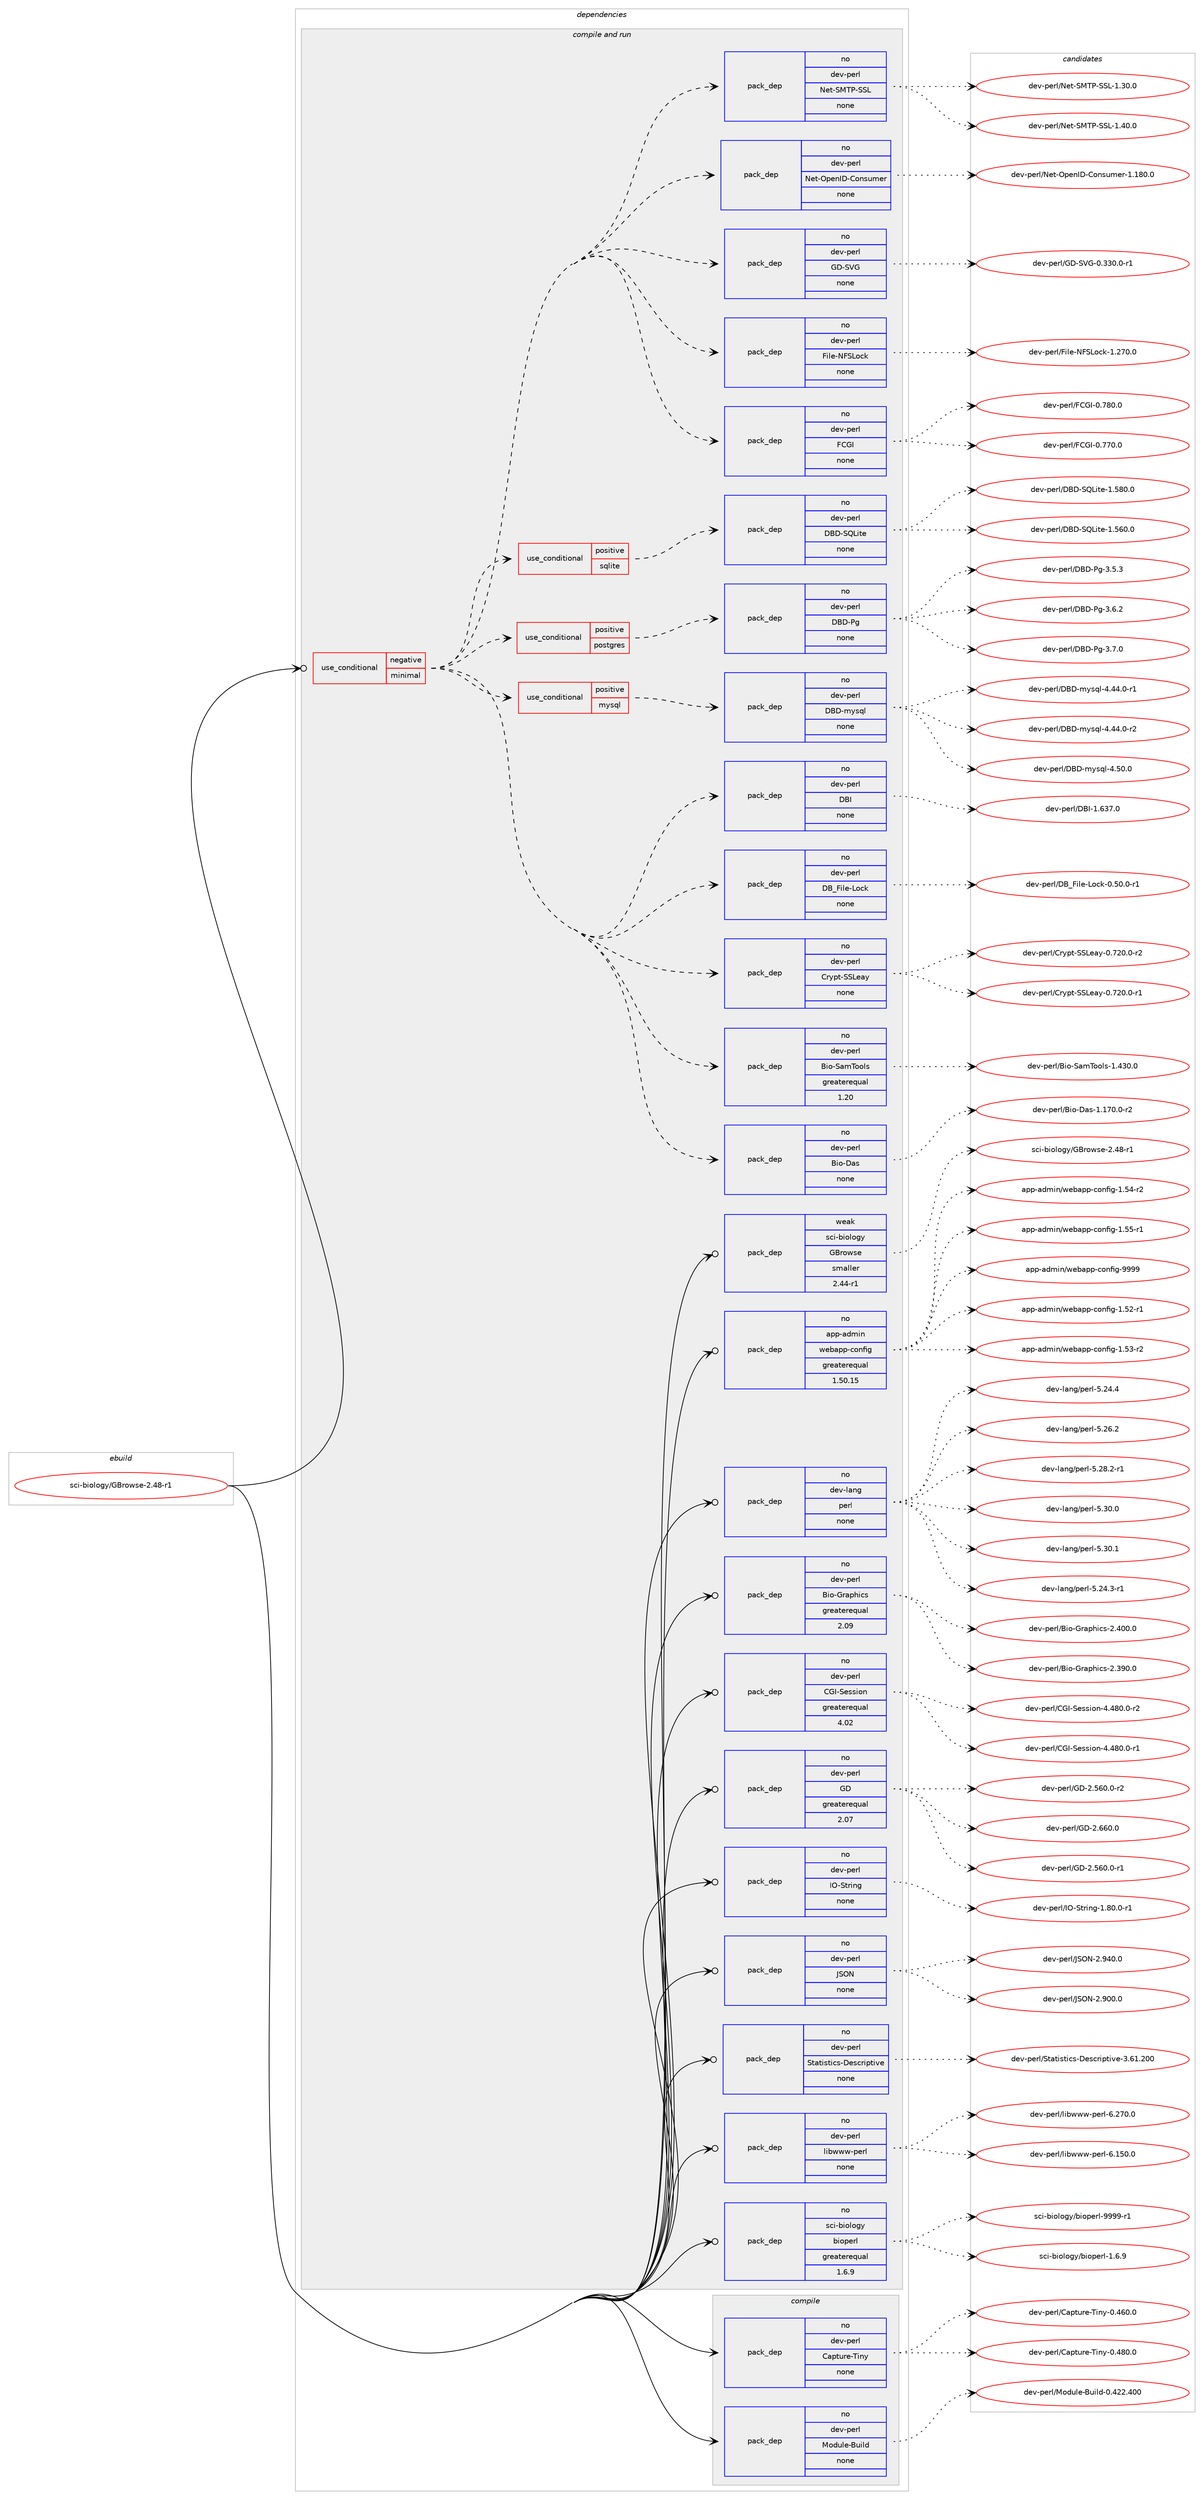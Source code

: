 digraph prolog {

# *************
# Graph options
# *************

newrank=true;
concentrate=true;
compound=true;
graph [rankdir=LR,fontname=Helvetica,fontsize=10,ranksep=1.5];#, ranksep=2.5, nodesep=0.2];
edge  [arrowhead=vee];
node  [fontname=Helvetica,fontsize=10];

# **********
# The ebuild
# **********

subgraph cluster_leftcol {
color=gray;
rank=same;
label=<<i>ebuild</i>>;
id [label="sci-biology/GBrowse-2.48-r1", color=red, width=4, href="../sci-biology/GBrowse-2.48-r1.svg"];
}

# ****************
# The dependencies
# ****************

subgraph cluster_midcol {
color=gray;
label=<<i>dependencies</i>>;
subgraph cluster_compile {
fillcolor="#eeeeee";
style=filled;
label=<<i>compile</i>>;
subgraph pack627970 {
dependency849535 [label=<<TABLE BORDER="0" CELLBORDER="1" CELLSPACING="0" CELLPADDING="4" WIDTH="220"><TR><TD ROWSPAN="6" CELLPADDING="30">pack_dep</TD></TR><TR><TD WIDTH="110">no</TD></TR><TR><TD>dev-perl</TD></TR><TR><TD>Capture-Tiny</TD></TR><TR><TD>none</TD></TR><TR><TD></TD></TR></TABLE>>, shape=none, color=blue];
}
id:e -> dependency849535:w [weight=20,style="solid",arrowhead="vee"];
subgraph pack627971 {
dependency849536 [label=<<TABLE BORDER="0" CELLBORDER="1" CELLSPACING="0" CELLPADDING="4" WIDTH="220"><TR><TD ROWSPAN="6" CELLPADDING="30">pack_dep</TD></TR><TR><TD WIDTH="110">no</TD></TR><TR><TD>dev-perl</TD></TR><TR><TD>Module-Build</TD></TR><TR><TD>none</TD></TR><TR><TD></TD></TR></TABLE>>, shape=none, color=blue];
}
id:e -> dependency849536:w [weight=20,style="solid",arrowhead="vee"];
}
subgraph cluster_compileandrun {
fillcolor="#eeeeee";
style=filled;
label=<<i>compile and run</i>>;
subgraph cond206608 {
dependency849537 [label=<<TABLE BORDER="0" CELLBORDER="1" CELLSPACING="0" CELLPADDING="4"><TR><TD ROWSPAN="3" CELLPADDING="10">use_conditional</TD></TR><TR><TD>negative</TD></TR><TR><TD>minimal</TD></TR></TABLE>>, shape=none, color=red];
subgraph pack627972 {
dependency849538 [label=<<TABLE BORDER="0" CELLBORDER="1" CELLSPACING="0" CELLPADDING="4" WIDTH="220"><TR><TD ROWSPAN="6" CELLPADDING="30">pack_dep</TD></TR><TR><TD WIDTH="110">no</TD></TR><TR><TD>dev-perl</TD></TR><TR><TD>Bio-Das</TD></TR><TR><TD>none</TD></TR><TR><TD></TD></TR></TABLE>>, shape=none, color=blue];
}
dependency849537:e -> dependency849538:w [weight=20,style="dashed",arrowhead="vee"];
subgraph pack627973 {
dependency849539 [label=<<TABLE BORDER="0" CELLBORDER="1" CELLSPACING="0" CELLPADDING="4" WIDTH="220"><TR><TD ROWSPAN="6" CELLPADDING="30">pack_dep</TD></TR><TR><TD WIDTH="110">no</TD></TR><TR><TD>dev-perl</TD></TR><TR><TD>Bio-SamTools</TD></TR><TR><TD>greaterequal</TD></TR><TR><TD>1.20</TD></TR></TABLE>>, shape=none, color=blue];
}
dependency849537:e -> dependency849539:w [weight=20,style="dashed",arrowhead="vee"];
subgraph pack627974 {
dependency849540 [label=<<TABLE BORDER="0" CELLBORDER="1" CELLSPACING="0" CELLPADDING="4" WIDTH="220"><TR><TD ROWSPAN="6" CELLPADDING="30">pack_dep</TD></TR><TR><TD WIDTH="110">no</TD></TR><TR><TD>dev-perl</TD></TR><TR><TD>Crypt-SSLeay</TD></TR><TR><TD>none</TD></TR><TR><TD></TD></TR></TABLE>>, shape=none, color=blue];
}
dependency849537:e -> dependency849540:w [weight=20,style="dashed",arrowhead="vee"];
subgraph pack627975 {
dependency849541 [label=<<TABLE BORDER="0" CELLBORDER="1" CELLSPACING="0" CELLPADDING="4" WIDTH="220"><TR><TD ROWSPAN="6" CELLPADDING="30">pack_dep</TD></TR><TR><TD WIDTH="110">no</TD></TR><TR><TD>dev-perl</TD></TR><TR><TD>DB_File-Lock</TD></TR><TR><TD>none</TD></TR><TR><TD></TD></TR></TABLE>>, shape=none, color=blue];
}
dependency849537:e -> dependency849541:w [weight=20,style="dashed",arrowhead="vee"];
subgraph pack627976 {
dependency849542 [label=<<TABLE BORDER="0" CELLBORDER="1" CELLSPACING="0" CELLPADDING="4" WIDTH="220"><TR><TD ROWSPAN="6" CELLPADDING="30">pack_dep</TD></TR><TR><TD WIDTH="110">no</TD></TR><TR><TD>dev-perl</TD></TR><TR><TD>DBI</TD></TR><TR><TD>none</TD></TR><TR><TD></TD></TR></TABLE>>, shape=none, color=blue];
}
dependency849537:e -> dependency849542:w [weight=20,style="dashed",arrowhead="vee"];
subgraph cond206609 {
dependency849543 [label=<<TABLE BORDER="0" CELLBORDER="1" CELLSPACING="0" CELLPADDING="4"><TR><TD ROWSPAN="3" CELLPADDING="10">use_conditional</TD></TR><TR><TD>positive</TD></TR><TR><TD>mysql</TD></TR></TABLE>>, shape=none, color=red];
subgraph pack627977 {
dependency849544 [label=<<TABLE BORDER="0" CELLBORDER="1" CELLSPACING="0" CELLPADDING="4" WIDTH="220"><TR><TD ROWSPAN="6" CELLPADDING="30">pack_dep</TD></TR><TR><TD WIDTH="110">no</TD></TR><TR><TD>dev-perl</TD></TR><TR><TD>DBD-mysql</TD></TR><TR><TD>none</TD></TR><TR><TD></TD></TR></TABLE>>, shape=none, color=blue];
}
dependency849543:e -> dependency849544:w [weight=20,style="dashed",arrowhead="vee"];
}
dependency849537:e -> dependency849543:w [weight=20,style="dashed",arrowhead="vee"];
subgraph cond206610 {
dependency849545 [label=<<TABLE BORDER="0" CELLBORDER="1" CELLSPACING="0" CELLPADDING="4"><TR><TD ROWSPAN="3" CELLPADDING="10">use_conditional</TD></TR><TR><TD>positive</TD></TR><TR><TD>postgres</TD></TR></TABLE>>, shape=none, color=red];
subgraph pack627978 {
dependency849546 [label=<<TABLE BORDER="0" CELLBORDER="1" CELLSPACING="0" CELLPADDING="4" WIDTH="220"><TR><TD ROWSPAN="6" CELLPADDING="30">pack_dep</TD></TR><TR><TD WIDTH="110">no</TD></TR><TR><TD>dev-perl</TD></TR><TR><TD>DBD-Pg</TD></TR><TR><TD>none</TD></TR><TR><TD></TD></TR></TABLE>>, shape=none, color=blue];
}
dependency849545:e -> dependency849546:w [weight=20,style="dashed",arrowhead="vee"];
}
dependency849537:e -> dependency849545:w [weight=20,style="dashed",arrowhead="vee"];
subgraph cond206611 {
dependency849547 [label=<<TABLE BORDER="0" CELLBORDER="1" CELLSPACING="0" CELLPADDING="4"><TR><TD ROWSPAN="3" CELLPADDING="10">use_conditional</TD></TR><TR><TD>positive</TD></TR><TR><TD>sqlite</TD></TR></TABLE>>, shape=none, color=red];
subgraph pack627979 {
dependency849548 [label=<<TABLE BORDER="0" CELLBORDER="1" CELLSPACING="0" CELLPADDING="4" WIDTH="220"><TR><TD ROWSPAN="6" CELLPADDING="30">pack_dep</TD></TR><TR><TD WIDTH="110">no</TD></TR><TR><TD>dev-perl</TD></TR><TR><TD>DBD-SQLite</TD></TR><TR><TD>none</TD></TR><TR><TD></TD></TR></TABLE>>, shape=none, color=blue];
}
dependency849547:e -> dependency849548:w [weight=20,style="dashed",arrowhead="vee"];
}
dependency849537:e -> dependency849547:w [weight=20,style="dashed",arrowhead="vee"];
subgraph pack627980 {
dependency849549 [label=<<TABLE BORDER="0" CELLBORDER="1" CELLSPACING="0" CELLPADDING="4" WIDTH="220"><TR><TD ROWSPAN="6" CELLPADDING="30">pack_dep</TD></TR><TR><TD WIDTH="110">no</TD></TR><TR><TD>dev-perl</TD></TR><TR><TD>FCGI</TD></TR><TR><TD>none</TD></TR><TR><TD></TD></TR></TABLE>>, shape=none, color=blue];
}
dependency849537:e -> dependency849549:w [weight=20,style="dashed",arrowhead="vee"];
subgraph pack627981 {
dependency849550 [label=<<TABLE BORDER="0" CELLBORDER="1" CELLSPACING="0" CELLPADDING="4" WIDTH="220"><TR><TD ROWSPAN="6" CELLPADDING="30">pack_dep</TD></TR><TR><TD WIDTH="110">no</TD></TR><TR><TD>dev-perl</TD></TR><TR><TD>File-NFSLock</TD></TR><TR><TD>none</TD></TR><TR><TD></TD></TR></TABLE>>, shape=none, color=blue];
}
dependency849537:e -> dependency849550:w [weight=20,style="dashed",arrowhead="vee"];
subgraph pack627982 {
dependency849551 [label=<<TABLE BORDER="0" CELLBORDER="1" CELLSPACING="0" CELLPADDING="4" WIDTH="220"><TR><TD ROWSPAN="6" CELLPADDING="30">pack_dep</TD></TR><TR><TD WIDTH="110">no</TD></TR><TR><TD>dev-perl</TD></TR><TR><TD>GD-SVG</TD></TR><TR><TD>none</TD></TR><TR><TD></TD></TR></TABLE>>, shape=none, color=blue];
}
dependency849537:e -> dependency849551:w [weight=20,style="dashed",arrowhead="vee"];
subgraph pack627983 {
dependency849552 [label=<<TABLE BORDER="0" CELLBORDER="1" CELLSPACING="0" CELLPADDING="4" WIDTH="220"><TR><TD ROWSPAN="6" CELLPADDING="30">pack_dep</TD></TR><TR><TD WIDTH="110">no</TD></TR><TR><TD>dev-perl</TD></TR><TR><TD>Net-OpenID-Consumer</TD></TR><TR><TD>none</TD></TR><TR><TD></TD></TR></TABLE>>, shape=none, color=blue];
}
dependency849537:e -> dependency849552:w [weight=20,style="dashed",arrowhead="vee"];
subgraph pack627984 {
dependency849553 [label=<<TABLE BORDER="0" CELLBORDER="1" CELLSPACING="0" CELLPADDING="4" WIDTH="220"><TR><TD ROWSPAN="6" CELLPADDING="30">pack_dep</TD></TR><TR><TD WIDTH="110">no</TD></TR><TR><TD>dev-perl</TD></TR><TR><TD>Net-SMTP-SSL</TD></TR><TR><TD>none</TD></TR><TR><TD></TD></TR></TABLE>>, shape=none, color=blue];
}
dependency849537:e -> dependency849553:w [weight=20,style="dashed",arrowhead="vee"];
}
id:e -> dependency849537:w [weight=20,style="solid",arrowhead="odotvee"];
subgraph pack627985 {
dependency849554 [label=<<TABLE BORDER="0" CELLBORDER="1" CELLSPACING="0" CELLPADDING="4" WIDTH="220"><TR><TD ROWSPAN="6" CELLPADDING="30">pack_dep</TD></TR><TR><TD WIDTH="110">no</TD></TR><TR><TD>app-admin</TD></TR><TR><TD>webapp-config</TD></TR><TR><TD>greaterequal</TD></TR><TR><TD>1.50.15</TD></TR></TABLE>>, shape=none, color=blue];
}
id:e -> dependency849554:w [weight=20,style="solid",arrowhead="odotvee"];
subgraph pack627986 {
dependency849555 [label=<<TABLE BORDER="0" CELLBORDER="1" CELLSPACING="0" CELLPADDING="4" WIDTH="220"><TR><TD ROWSPAN="6" CELLPADDING="30">pack_dep</TD></TR><TR><TD WIDTH="110">no</TD></TR><TR><TD>dev-lang</TD></TR><TR><TD>perl</TD></TR><TR><TD>none</TD></TR><TR><TD></TD></TR></TABLE>>, shape=none, color=blue];
}
id:e -> dependency849555:w [weight=20,style="solid",arrowhead="odotvee"];
subgraph pack627987 {
dependency849556 [label=<<TABLE BORDER="0" CELLBORDER="1" CELLSPACING="0" CELLPADDING="4" WIDTH="220"><TR><TD ROWSPAN="6" CELLPADDING="30">pack_dep</TD></TR><TR><TD WIDTH="110">no</TD></TR><TR><TD>dev-perl</TD></TR><TR><TD>Bio-Graphics</TD></TR><TR><TD>greaterequal</TD></TR><TR><TD>2.09</TD></TR></TABLE>>, shape=none, color=blue];
}
id:e -> dependency849556:w [weight=20,style="solid",arrowhead="odotvee"];
subgraph pack627988 {
dependency849557 [label=<<TABLE BORDER="0" CELLBORDER="1" CELLSPACING="0" CELLPADDING="4" WIDTH="220"><TR><TD ROWSPAN="6" CELLPADDING="30">pack_dep</TD></TR><TR><TD WIDTH="110">no</TD></TR><TR><TD>dev-perl</TD></TR><TR><TD>CGI-Session</TD></TR><TR><TD>greaterequal</TD></TR><TR><TD>4.02</TD></TR></TABLE>>, shape=none, color=blue];
}
id:e -> dependency849557:w [weight=20,style="solid",arrowhead="odotvee"];
subgraph pack627989 {
dependency849558 [label=<<TABLE BORDER="0" CELLBORDER="1" CELLSPACING="0" CELLPADDING="4" WIDTH="220"><TR><TD ROWSPAN="6" CELLPADDING="30">pack_dep</TD></TR><TR><TD WIDTH="110">no</TD></TR><TR><TD>dev-perl</TD></TR><TR><TD>GD</TD></TR><TR><TD>greaterequal</TD></TR><TR><TD>2.07</TD></TR></TABLE>>, shape=none, color=blue];
}
id:e -> dependency849558:w [weight=20,style="solid",arrowhead="odotvee"];
subgraph pack627990 {
dependency849559 [label=<<TABLE BORDER="0" CELLBORDER="1" CELLSPACING="0" CELLPADDING="4" WIDTH="220"><TR><TD ROWSPAN="6" CELLPADDING="30">pack_dep</TD></TR><TR><TD WIDTH="110">no</TD></TR><TR><TD>dev-perl</TD></TR><TR><TD>IO-String</TD></TR><TR><TD>none</TD></TR><TR><TD></TD></TR></TABLE>>, shape=none, color=blue];
}
id:e -> dependency849559:w [weight=20,style="solid",arrowhead="odotvee"];
subgraph pack627991 {
dependency849560 [label=<<TABLE BORDER="0" CELLBORDER="1" CELLSPACING="0" CELLPADDING="4" WIDTH="220"><TR><TD ROWSPAN="6" CELLPADDING="30">pack_dep</TD></TR><TR><TD WIDTH="110">no</TD></TR><TR><TD>dev-perl</TD></TR><TR><TD>JSON</TD></TR><TR><TD>none</TD></TR><TR><TD></TD></TR></TABLE>>, shape=none, color=blue];
}
id:e -> dependency849560:w [weight=20,style="solid",arrowhead="odotvee"];
subgraph pack627992 {
dependency849561 [label=<<TABLE BORDER="0" CELLBORDER="1" CELLSPACING="0" CELLPADDING="4" WIDTH="220"><TR><TD ROWSPAN="6" CELLPADDING="30">pack_dep</TD></TR><TR><TD WIDTH="110">no</TD></TR><TR><TD>dev-perl</TD></TR><TR><TD>Statistics-Descriptive</TD></TR><TR><TD>none</TD></TR><TR><TD></TD></TR></TABLE>>, shape=none, color=blue];
}
id:e -> dependency849561:w [weight=20,style="solid",arrowhead="odotvee"];
subgraph pack627993 {
dependency849562 [label=<<TABLE BORDER="0" CELLBORDER="1" CELLSPACING="0" CELLPADDING="4" WIDTH="220"><TR><TD ROWSPAN="6" CELLPADDING="30">pack_dep</TD></TR><TR><TD WIDTH="110">no</TD></TR><TR><TD>dev-perl</TD></TR><TR><TD>libwww-perl</TD></TR><TR><TD>none</TD></TR><TR><TD></TD></TR></TABLE>>, shape=none, color=blue];
}
id:e -> dependency849562:w [weight=20,style="solid",arrowhead="odotvee"];
subgraph pack627994 {
dependency849563 [label=<<TABLE BORDER="0" CELLBORDER="1" CELLSPACING="0" CELLPADDING="4" WIDTH="220"><TR><TD ROWSPAN="6" CELLPADDING="30">pack_dep</TD></TR><TR><TD WIDTH="110">no</TD></TR><TR><TD>sci-biology</TD></TR><TR><TD>bioperl</TD></TR><TR><TD>greaterequal</TD></TR><TR><TD>1.6.9</TD></TR></TABLE>>, shape=none, color=blue];
}
id:e -> dependency849563:w [weight=20,style="solid",arrowhead="odotvee"];
subgraph pack627995 {
dependency849564 [label=<<TABLE BORDER="0" CELLBORDER="1" CELLSPACING="0" CELLPADDING="4" WIDTH="220"><TR><TD ROWSPAN="6" CELLPADDING="30">pack_dep</TD></TR><TR><TD WIDTH="110">weak</TD></TR><TR><TD>sci-biology</TD></TR><TR><TD>GBrowse</TD></TR><TR><TD>smaller</TD></TR><TR><TD>2.44-r1</TD></TR></TABLE>>, shape=none, color=blue];
}
id:e -> dependency849564:w [weight=20,style="solid",arrowhead="odotvee"];
}
subgraph cluster_run {
fillcolor="#eeeeee";
style=filled;
label=<<i>run</i>>;
}
}

# **************
# The candidates
# **************

subgraph cluster_choices {
rank=same;
color=gray;
label=<<i>candidates</i>>;

subgraph choice627970 {
color=black;
nodesep=1;
choice1001011184511210111410847679711211611711410145841051101214548465254484648 [label="dev-perl/Capture-Tiny-0.460.0", color=red, width=4,href="../dev-perl/Capture-Tiny-0.460.0.svg"];
choice1001011184511210111410847679711211611711410145841051101214548465256484648 [label="dev-perl/Capture-Tiny-0.480.0", color=red, width=4,href="../dev-perl/Capture-Tiny-0.480.0.svg"];
dependency849535:e -> choice1001011184511210111410847679711211611711410145841051101214548465254484648:w [style=dotted,weight="100"];
dependency849535:e -> choice1001011184511210111410847679711211611711410145841051101214548465256484648:w [style=dotted,weight="100"];
}
subgraph choice627971 {
color=black;
nodesep=1;
choice100101118451121011141084777111100117108101456611710510810045484652505046524848 [label="dev-perl/Module-Build-0.422.400", color=red, width=4,href="../dev-perl/Module-Build-0.422.400.svg"];
dependency849536:e -> choice100101118451121011141084777111100117108101456611710510810045484652505046524848:w [style=dotted,weight="100"];
}
subgraph choice627972 {
color=black;
nodesep=1;
choice10010111845112101114108476610511145689711545494649554846484511450 [label="dev-perl/Bio-Das-1.170.0-r2", color=red, width=4,href="../dev-perl/Bio-Das-1.170.0-r2.svg"];
dependency849538:e -> choice10010111845112101114108476610511145689711545494649554846484511450:w [style=dotted,weight="100"];
}
subgraph choice627973 {
color=black;
nodesep=1;
choice100101118451121011141084766105111458397109841111111081154549465251484648 [label="dev-perl/Bio-SamTools-1.430.0", color=red, width=4,href="../dev-perl/Bio-SamTools-1.430.0.svg"];
dependency849539:e -> choice100101118451121011141084766105111458397109841111111081154549465251484648:w [style=dotted,weight="100"];
}
subgraph choice627974 {
color=black;
nodesep=1;
choice100101118451121011141084767114121112116458383761019712145484655504846484511449 [label="dev-perl/Crypt-SSLeay-0.720.0-r1", color=red, width=4,href="../dev-perl/Crypt-SSLeay-0.720.0-r1.svg"];
choice100101118451121011141084767114121112116458383761019712145484655504846484511450 [label="dev-perl/Crypt-SSLeay-0.720.0-r2", color=red, width=4,href="../dev-perl/Crypt-SSLeay-0.720.0-r2.svg"];
dependency849540:e -> choice100101118451121011141084767114121112116458383761019712145484655504846484511449:w [style=dotted,weight="100"];
dependency849540:e -> choice100101118451121011141084767114121112116458383761019712145484655504846484511450:w [style=dotted,weight="100"];
}
subgraph choice627975 {
color=black;
nodesep=1;
choice100101118451121011141084768669570105108101457611199107454846534846484511449 [label="dev-perl/DB_File-Lock-0.50.0-r1", color=red, width=4,href="../dev-perl/DB_File-Lock-0.50.0-r1.svg"];
dependency849541:e -> choice100101118451121011141084768669570105108101457611199107454846534846484511449:w [style=dotted,weight="100"];
}
subgraph choice627976 {
color=black;
nodesep=1;
choice10010111845112101114108476866734549465451554648 [label="dev-perl/DBI-1.637.0", color=red, width=4,href="../dev-perl/DBI-1.637.0.svg"];
dependency849542:e -> choice10010111845112101114108476866734549465451554648:w [style=dotted,weight="100"];
}
subgraph choice627977 {
color=black;
nodesep=1;
choice100101118451121011141084768666845109121115113108455246525246484511449 [label="dev-perl/DBD-mysql-4.44.0-r1", color=red, width=4,href="../dev-perl/DBD-mysql-4.44.0-r1.svg"];
choice100101118451121011141084768666845109121115113108455246525246484511450 [label="dev-perl/DBD-mysql-4.44.0-r2", color=red, width=4,href="../dev-perl/DBD-mysql-4.44.0-r2.svg"];
choice10010111845112101114108476866684510912111511310845524653484648 [label="dev-perl/DBD-mysql-4.50.0", color=red, width=4,href="../dev-perl/DBD-mysql-4.50.0.svg"];
dependency849544:e -> choice100101118451121011141084768666845109121115113108455246525246484511449:w [style=dotted,weight="100"];
dependency849544:e -> choice100101118451121011141084768666845109121115113108455246525246484511450:w [style=dotted,weight="100"];
dependency849544:e -> choice10010111845112101114108476866684510912111511310845524653484648:w [style=dotted,weight="100"];
}
subgraph choice627978 {
color=black;
nodesep=1;
choice10010111845112101114108476866684580103455146534651 [label="dev-perl/DBD-Pg-3.5.3", color=red, width=4,href="../dev-perl/DBD-Pg-3.5.3.svg"];
choice10010111845112101114108476866684580103455146544650 [label="dev-perl/DBD-Pg-3.6.2", color=red, width=4,href="../dev-perl/DBD-Pg-3.6.2.svg"];
choice10010111845112101114108476866684580103455146554648 [label="dev-perl/DBD-Pg-3.7.0", color=red, width=4,href="../dev-perl/DBD-Pg-3.7.0.svg"];
dependency849546:e -> choice10010111845112101114108476866684580103455146534651:w [style=dotted,weight="100"];
dependency849546:e -> choice10010111845112101114108476866684580103455146544650:w [style=dotted,weight="100"];
dependency849546:e -> choice10010111845112101114108476866684580103455146554648:w [style=dotted,weight="100"];
}
subgraph choice627979 {
color=black;
nodesep=1;
choice1001011184511210111410847686668458381761051161014549465354484648 [label="dev-perl/DBD-SQLite-1.560.0", color=red, width=4,href="../dev-perl/DBD-SQLite-1.560.0.svg"];
choice1001011184511210111410847686668458381761051161014549465356484648 [label="dev-perl/DBD-SQLite-1.580.0", color=red, width=4,href="../dev-perl/DBD-SQLite-1.580.0.svg"];
dependency849548:e -> choice1001011184511210111410847686668458381761051161014549465354484648:w [style=dotted,weight="100"];
dependency849548:e -> choice1001011184511210111410847686668458381761051161014549465356484648:w [style=dotted,weight="100"];
}
subgraph choice627980 {
color=black;
nodesep=1;
choice1001011184511210111410847706771734548465555484648 [label="dev-perl/FCGI-0.770.0", color=red, width=4,href="../dev-perl/FCGI-0.770.0.svg"];
choice1001011184511210111410847706771734548465556484648 [label="dev-perl/FCGI-0.780.0", color=red, width=4,href="../dev-perl/FCGI-0.780.0.svg"];
dependency849549:e -> choice1001011184511210111410847706771734548465555484648:w [style=dotted,weight="100"];
dependency849549:e -> choice1001011184511210111410847706771734548465556484648:w [style=dotted,weight="100"];
}
subgraph choice627981 {
color=black;
nodesep=1;
choice1001011184511210111410847701051081014578708376111991074549465055484648 [label="dev-perl/File-NFSLock-1.270.0", color=red, width=4,href="../dev-perl/File-NFSLock-1.270.0.svg"];
dependency849550:e -> choice1001011184511210111410847701051081014578708376111991074549465055484648:w [style=dotted,weight="100"];
}
subgraph choice627982 {
color=black;
nodesep=1;
choice100101118451121011141084771684583867145484651514846484511449 [label="dev-perl/GD-SVG-0.330.0-r1", color=red, width=4,href="../dev-perl/GD-SVG-0.330.0-r1.svg"];
dependency849551:e -> choice100101118451121011141084771684583867145484651514846484511449:w [style=dotted,weight="100"];
}
subgraph choice627983 {
color=black;
nodesep=1;
choice1001011184511210111410847781011164579112101110736845671111101151171091011144549464956484648 [label="dev-perl/Net-OpenID-Consumer-1.180.0", color=red, width=4,href="../dev-perl/Net-OpenID-Consumer-1.180.0.svg"];
dependency849552:e -> choice1001011184511210111410847781011164579112101110736845671111101151171091011144549464956484648:w [style=dotted,weight="100"];
}
subgraph choice627984 {
color=black;
nodesep=1;
choice10010111845112101114108477810111645837784804583837645494651484648 [label="dev-perl/Net-SMTP-SSL-1.30.0", color=red, width=4,href="../dev-perl/Net-SMTP-SSL-1.30.0.svg"];
choice10010111845112101114108477810111645837784804583837645494652484648 [label="dev-perl/Net-SMTP-SSL-1.40.0", color=red, width=4,href="../dev-perl/Net-SMTP-SSL-1.40.0.svg"];
dependency849553:e -> choice10010111845112101114108477810111645837784804583837645494651484648:w [style=dotted,weight="100"];
dependency849553:e -> choice10010111845112101114108477810111645837784804583837645494652484648:w [style=dotted,weight="100"];
}
subgraph choice627985 {
color=black;
nodesep=1;
choice971121124597100109105110471191019897112112459911111010210510345494653504511449 [label="app-admin/webapp-config-1.52-r1", color=red, width=4,href="../app-admin/webapp-config-1.52-r1.svg"];
choice971121124597100109105110471191019897112112459911111010210510345494653514511450 [label="app-admin/webapp-config-1.53-r2", color=red, width=4,href="../app-admin/webapp-config-1.53-r2.svg"];
choice971121124597100109105110471191019897112112459911111010210510345494653524511450 [label="app-admin/webapp-config-1.54-r2", color=red, width=4,href="../app-admin/webapp-config-1.54-r2.svg"];
choice971121124597100109105110471191019897112112459911111010210510345494653534511449 [label="app-admin/webapp-config-1.55-r1", color=red, width=4,href="../app-admin/webapp-config-1.55-r1.svg"];
choice97112112459710010910511047119101989711211245991111101021051034557575757 [label="app-admin/webapp-config-9999", color=red, width=4,href="../app-admin/webapp-config-9999.svg"];
dependency849554:e -> choice971121124597100109105110471191019897112112459911111010210510345494653504511449:w [style=dotted,weight="100"];
dependency849554:e -> choice971121124597100109105110471191019897112112459911111010210510345494653514511450:w [style=dotted,weight="100"];
dependency849554:e -> choice971121124597100109105110471191019897112112459911111010210510345494653524511450:w [style=dotted,weight="100"];
dependency849554:e -> choice971121124597100109105110471191019897112112459911111010210510345494653534511449:w [style=dotted,weight="100"];
dependency849554:e -> choice97112112459710010910511047119101989711211245991111101021051034557575757:w [style=dotted,weight="100"];
}
subgraph choice627986 {
color=black;
nodesep=1;
choice100101118451089711010347112101114108455346505246514511449 [label="dev-lang/perl-5.24.3-r1", color=red, width=4,href="../dev-lang/perl-5.24.3-r1.svg"];
choice10010111845108971101034711210111410845534650524652 [label="dev-lang/perl-5.24.4", color=red, width=4,href="../dev-lang/perl-5.24.4.svg"];
choice10010111845108971101034711210111410845534650544650 [label="dev-lang/perl-5.26.2", color=red, width=4,href="../dev-lang/perl-5.26.2.svg"];
choice100101118451089711010347112101114108455346505646504511449 [label="dev-lang/perl-5.28.2-r1", color=red, width=4,href="../dev-lang/perl-5.28.2-r1.svg"];
choice10010111845108971101034711210111410845534651484648 [label="dev-lang/perl-5.30.0", color=red, width=4,href="../dev-lang/perl-5.30.0.svg"];
choice10010111845108971101034711210111410845534651484649 [label="dev-lang/perl-5.30.1", color=red, width=4,href="../dev-lang/perl-5.30.1.svg"];
dependency849555:e -> choice100101118451089711010347112101114108455346505246514511449:w [style=dotted,weight="100"];
dependency849555:e -> choice10010111845108971101034711210111410845534650524652:w [style=dotted,weight="100"];
dependency849555:e -> choice10010111845108971101034711210111410845534650544650:w [style=dotted,weight="100"];
dependency849555:e -> choice100101118451089711010347112101114108455346505646504511449:w [style=dotted,weight="100"];
dependency849555:e -> choice10010111845108971101034711210111410845534651484648:w [style=dotted,weight="100"];
dependency849555:e -> choice10010111845108971101034711210111410845534651484649:w [style=dotted,weight="100"];
}
subgraph choice627987 {
color=black;
nodesep=1;
choice100101118451121011141084766105111457111497112104105991154550465157484648 [label="dev-perl/Bio-Graphics-2.390.0", color=red, width=4,href="../dev-perl/Bio-Graphics-2.390.0.svg"];
choice100101118451121011141084766105111457111497112104105991154550465248484648 [label="dev-perl/Bio-Graphics-2.400.0", color=red, width=4,href="../dev-perl/Bio-Graphics-2.400.0.svg"];
dependency849556:e -> choice100101118451121011141084766105111457111497112104105991154550465157484648:w [style=dotted,weight="100"];
dependency849556:e -> choice100101118451121011141084766105111457111497112104105991154550465248484648:w [style=dotted,weight="100"];
}
subgraph choice627988 {
color=black;
nodesep=1;
choice1001011184511210111410847677173458310111511510511111045524652564846484511449 [label="dev-perl/CGI-Session-4.480.0-r1", color=red, width=4,href="../dev-perl/CGI-Session-4.480.0-r1.svg"];
choice1001011184511210111410847677173458310111511510511111045524652564846484511450 [label="dev-perl/CGI-Session-4.480.0-r2", color=red, width=4,href="../dev-perl/CGI-Session-4.480.0-r2.svg"];
dependency849557:e -> choice1001011184511210111410847677173458310111511510511111045524652564846484511449:w [style=dotted,weight="100"];
dependency849557:e -> choice1001011184511210111410847677173458310111511510511111045524652564846484511450:w [style=dotted,weight="100"];
}
subgraph choice627989 {
color=black;
nodesep=1;
choice1001011184511210111410847716845504653544846484511449 [label="dev-perl/GD-2.560.0-r1", color=red, width=4,href="../dev-perl/GD-2.560.0-r1.svg"];
choice1001011184511210111410847716845504653544846484511450 [label="dev-perl/GD-2.560.0-r2", color=red, width=4,href="../dev-perl/GD-2.560.0-r2.svg"];
choice100101118451121011141084771684550465454484648 [label="dev-perl/GD-2.660.0", color=red, width=4,href="../dev-perl/GD-2.660.0.svg"];
dependency849558:e -> choice1001011184511210111410847716845504653544846484511449:w [style=dotted,weight="100"];
dependency849558:e -> choice1001011184511210111410847716845504653544846484511450:w [style=dotted,weight="100"];
dependency849558:e -> choice100101118451121011141084771684550465454484648:w [style=dotted,weight="100"];
}
subgraph choice627990 {
color=black;
nodesep=1;
choice100101118451121011141084773794583116114105110103454946564846484511449 [label="dev-perl/IO-String-1.80.0-r1", color=red, width=4,href="../dev-perl/IO-String-1.80.0-r1.svg"];
dependency849559:e -> choice100101118451121011141084773794583116114105110103454946564846484511449:w [style=dotted,weight="100"];
}
subgraph choice627991 {
color=black;
nodesep=1;
choice1001011184511210111410847748379784550465748484648 [label="dev-perl/JSON-2.900.0", color=red, width=4,href="../dev-perl/JSON-2.900.0.svg"];
choice1001011184511210111410847748379784550465752484648 [label="dev-perl/JSON-2.940.0", color=red, width=4,href="../dev-perl/JSON-2.940.0.svg"];
dependency849560:e -> choice1001011184511210111410847748379784550465748484648:w [style=dotted,weight="100"];
dependency849560:e -> choice1001011184511210111410847748379784550465752484648:w [style=dotted,weight="100"];
}
subgraph choice627992 {
color=black;
nodesep=1;
choice1001011184511210111410847831169711610511511610599115456810111599114105112116105118101455146544946504848 [label="dev-perl/Statistics-Descriptive-3.61.200", color=red, width=4,href="../dev-perl/Statistics-Descriptive-3.61.200.svg"];
dependency849561:e -> choice1001011184511210111410847831169711610511511610599115456810111599114105112116105118101455146544946504848:w [style=dotted,weight="100"];
}
subgraph choice627993 {
color=black;
nodesep=1;
choice100101118451121011141084710810598119119119451121011141084554464953484648 [label="dev-perl/libwww-perl-6.150.0", color=red, width=4,href="../dev-perl/libwww-perl-6.150.0.svg"];
choice100101118451121011141084710810598119119119451121011141084554465055484648 [label="dev-perl/libwww-perl-6.270.0", color=red, width=4,href="../dev-perl/libwww-perl-6.270.0.svg"];
dependency849562:e -> choice100101118451121011141084710810598119119119451121011141084554464953484648:w [style=dotted,weight="100"];
dependency849562:e -> choice100101118451121011141084710810598119119119451121011141084554465055484648:w [style=dotted,weight="100"];
}
subgraph choice627994 {
color=black;
nodesep=1;
choice1159910545981051111081111031214798105111112101114108454946544657 [label="sci-biology/bioperl-1.6.9", color=red, width=4,href="../sci-biology/bioperl-1.6.9.svg"];
choice115991054598105111108111103121479810511111210111410845575757574511449 [label="sci-biology/bioperl-9999-r1", color=red, width=4,href="../sci-biology/bioperl-9999-r1.svg"];
dependency849563:e -> choice1159910545981051111081111031214798105111112101114108454946544657:w [style=dotted,weight="100"];
dependency849563:e -> choice115991054598105111108111103121479810511111210111410845575757574511449:w [style=dotted,weight="100"];
}
subgraph choice627995 {
color=black;
nodesep=1;
choice11599105459810511110811110312147716611411111911510145504652564511449 [label="sci-biology/GBrowse-2.48-r1", color=red, width=4,href="../sci-biology/GBrowse-2.48-r1.svg"];
dependency849564:e -> choice11599105459810511110811110312147716611411111911510145504652564511449:w [style=dotted,weight="100"];
}
}

}

